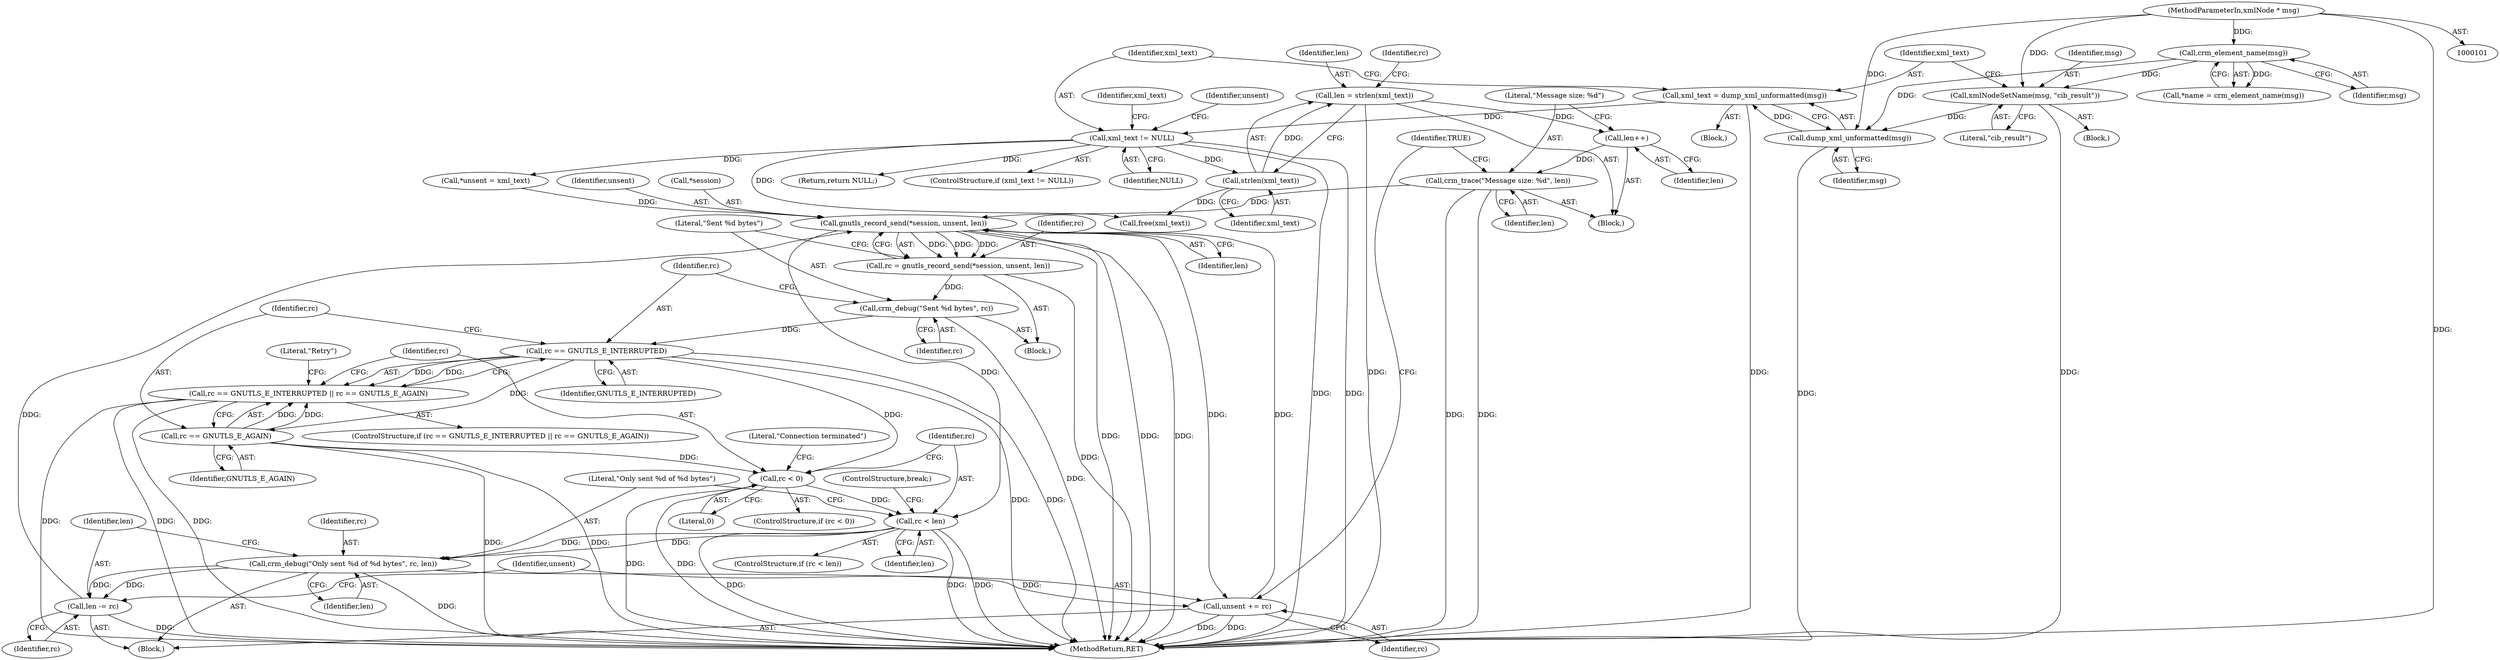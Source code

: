 digraph "1_pacemaker_564f7cc2a51dcd2f28ab12a13394f31be5aa3c93_15@API" {
"1000137" [label="(Call,len = strlen(xml_text))"];
"1000139" [label="(Call,strlen(xml_text))"];
"1000128" [label="(Call,xml_text != NULL)"];
"1000123" [label="(Call,xml_text = dump_xml_unformatted(msg))"];
"1000125" [label="(Call,dump_xml_unformatted(msg))"];
"1000112" [label="(Call,crm_element_name(msg))"];
"1000103" [label="(MethodParameterIn,xmlNode * msg)"];
"1000119" [label="(Call,xmlNodeSetName(msg, \"cib_result\"))"];
"1000145" [label="(Call,len++)"];
"1000147" [label="(Call,crm_trace(\"Message size: %d\", len))"];
"1000155" [label="(Call,gnutls_record_send(*session, unsent, len))"];
"1000153" [label="(Call,rc = gnutls_record_send(*session, unsent, len))"];
"1000160" [label="(Call,crm_debug(\"Sent %d bytes\", rc))"];
"1000165" [label="(Call,rc == GNUTLS_E_INTERRUPTED)"];
"1000164" [label="(Call,rc == GNUTLS_E_INTERRUPTED || rc == GNUTLS_E_AGAIN)"];
"1000168" [label="(Call,rc == GNUTLS_E_AGAIN)"];
"1000176" [label="(Call,rc < 0)"];
"1000185" [label="(Call,rc < len)"];
"1000189" [label="(Call,crm_debug(\"Only sent %d of %d bytes\", rc, len))"];
"1000193" [label="(Call,len -= rc)"];
"1000196" [label="(Call,unsent += rc)"];
"1000133" [label="(Call,*unsent = xml_text)"];
"1000143" [label="(Identifier,rc)"];
"1000204" [label="(Return,return NULL;)"];
"1000161" [label="(Literal,\"Sent %d bytes\")"];
"1000124" [label="(Identifier,xml_text)"];
"1000173" [label="(Literal,\"Retry\")"];
"1000177" [label="(Identifier,rc)"];
"1000190" [label="(Literal,\"Only sent %d of %d bytes\")"];
"1000194" [label="(Identifier,len)"];
"1000192" [label="(Identifier,len)"];
"1000156" [label="(Call,*session)"];
"1000137" [label="(Call,len = strlen(xml_text))"];
"1000128" [label="(Call,xml_text != NULL)"];
"1000168" [label="(Call,rc == GNUTLS_E_AGAIN)"];
"1000134" [label="(Identifier,unsent)"];
"1000118" [label="(Block,)"];
"1000123" [label="(Call,xml_text = dump_xml_unformatted(msg))"];
"1000186" [label="(Identifier,rc)"];
"1000184" [label="(ControlStructure,if (rc < len))"];
"1000203" [label="(Identifier,xml_text)"];
"1000195" [label="(Identifier,rc)"];
"1000125" [label="(Call,dump_xml_unformatted(msg))"];
"1000155" [label="(Call,gnutls_record_send(*session, unsent, len))"];
"1000152" [label="(Block,)"];
"1000166" [label="(Identifier,rc)"];
"1000119" [label="(Call,xmlNodeSetName(msg, \"cib_result\"))"];
"1000164" [label="(Call,rc == GNUTLS_E_INTERRUPTED || rc == GNUTLS_E_AGAIN)"];
"1000159" [label="(Identifier,len)"];
"1000191" [label="(Identifier,rc)"];
"1000140" [label="(Identifier,xml_text)"];
"1000120" [label="(Identifier,msg)"];
"1000110" [label="(Call,*name = crm_element_name(msg))"];
"1000162" [label="(Identifier,rc)"];
"1000187" [label="(Identifier,len)"];
"1000198" [label="(Identifier,rc)"];
"1000129" [label="(Identifier,xml_text)"];
"1000145" [label="(Call,len++)"];
"1000138" [label="(Identifier,len)"];
"1000127" [label="(ControlStructure,if (xml_text != NULL))"];
"1000197" [label="(Identifier,unsent)"];
"1000126" [label="(Identifier,msg)"];
"1000130" [label="(Identifier,NULL)"];
"1000178" [label="(Literal,0)"];
"1000201" [label="(ControlStructure,break;)"];
"1000189" [label="(Call,crm_debug(\"Only sent %d of %d bytes\", rc, len))"];
"1000176" [label="(Call,rc < 0)"];
"1000170" [label="(Identifier,GNUTLS_E_AGAIN)"];
"1000103" [label="(MethodParameterIn,xmlNode * msg)"];
"1000146" [label="(Identifier,len)"];
"1000121" [label="(Literal,\"cib_result\")"];
"1000112" [label="(Call,crm_element_name(msg))"];
"1000139" [label="(Call,strlen(xml_text))"];
"1000206" [label="(MethodReturn,RET)"];
"1000158" [label="(Identifier,unsent)"];
"1000196" [label="(Call,unsent += rc)"];
"1000148" [label="(Literal,\"Message size: %d\")"];
"1000175" [label="(ControlStructure,if (rc < 0))"];
"1000149" [label="(Identifier,len)"];
"1000113" [label="(Identifier,msg)"];
"1000153" [label="(Call,rc = gnutls_record_send(*session, unsent, len))"];
"1000163" [label="(ControlStructure,if (rc == GNUTLS_E_INTERRUPTED || rc == GNUTLS_E_AGAIN))"];
"1000154" [label="(Identifier,rc)"];
"1000188" [label="(Block,)"];
"1000147" [label="(Call,crm_trace(\"Message size: %d\", len))"];
"1000160" [label="(Call,crm_debug(\"Sent %d bytes\", rc))"];
"1000202" [label="(Call,free(xml_text))"];
"1000131" [label="(Block,)"];
"1000193" [label="(Call,len -= rc)"];
"1000104" [label="(Block,)"];
"1000185" [label="(Call,rc < len)"];
"1000167" [label="(Identifier,GNUTLS_E_INTERRUPTED)"];
"1000151" [label="(Identifier,TRUE)"];
"1000169" [label="(Identifier,rc)"];
"1000181" [label="(Literal,\"Connection terminated\")"];
"1000165" [label="(Call,rc == GNUTLS_E_INTERRUPTED)"];
"1000137" -> "1000131"  [label="AST: "];
"1000137" -> "1000139"  [label="CFG: "];
"1000138" -> "1000137"  [label="AST: "];
"1000139" -> "1000137"  [label="AST: "];
"1000143" -> "1000137"  [label="CFG: "];
"1000137" -> "1000206"  [label="DDG: "];
"1000139" -> "1000137"  [label="DDG: "];
"1000137" -> "1000145"  [label="DDG: "];
"1000139" -> "1000140"  [label="CFG: "];
"1000140" -> "1000139"  [label="AST: "];
"1000128" -> "1000139"  [label="DDG: "];
"1000139" -> "1000202"  [label="DDG: "];
"1000128" -> "1000127"  [label="AST: "];
"1000128" -> "1000130"  [label="CFG: "];
"1000129" -> "1000128"  [label="AST: "];
"1000130" -> "1000128"  [label="AST: "];
"1000134" -> "1000128"  [label="CFG: "];
"1000203" -> "1000128"  [label="CFG: "];
"1000128" -> "1000206"  [label="DDG: "];
"1000128" -> "1000206"  [label="DDG: "];
"1000123" -> "1000128"  [label="DDG: "];
"1000128" -> "1000133"  [label="DDG: "];
"1000128" -> "1000202"  [label="DDG: "];
"1000128" -> "1000204"  [label="DDG: "];
"1000123" -> "1000104"  [label="AST: "];
"1000123" -> "1000125"  [label="CFG: "];
"1000124" -> "1000123"  [label="AST: "];
"1000125" -> "1000123"  [label="AST: "];
"1000129" -> "1000123"  [label="CFG: "];
"1000123" -> "1000206"  [label="DDG: "];
"1000125" -> "1000123"  [label="DDG: "];
"1000125" -> "1000126"  [label="CFG: "];
"1000126" -> "1000125"  [label="AST: "];
"1000125" -> "1000206"  [label="DDG: "];
"1000112" -> "1000125"  [label="DDG: "];
"1000119" -> "1000125"  [label="DDG: "];
"1000103" -> "1000125"  [label="DDG: "];
"1000112" -> "1000110"  [label="AST: "];
"1000112" -> "1000113"  [label="CFG: "];
"1000113" -> "1000112"  [label="AST: "];
"1000110" -> "1000112"  [label="CFG: "];
"1000112" -> "1000110"  [label="DDG: "];
"1000103" -> "1000112"  [label="DDG: "];
"1000112" -> "1000119"  [label="DDG: "];
"1000103" -> "1000101"  [label="AST: "];
"1000103" -> "1000206"  [label="DDG: "];
"1000103" -> "1000119"  [label="DDG: "];
"1000119" -> "1000118"  [label="AST: "];
"1000119" -> "1000121"  [label="CFG: "];
"1000120" -> "1000119"  [label="AST: "];
"1000121" -> "1000119"  [label="AST: "];
"1000124" -> "1000119"  [label="CFG: "];
"1000119" -> "1000206"  [label="DDG: "];
"1000145" -> "1000131"  [label="AST: "];
"1000145" -> "1000146"  [label="CFG: "];
"1000146" -> "1000145"  [label="AST: "];
"1000148" -> "1000145"  [label="CFG: "];
"1000145" -> "1000147"  [label="DDG: "];
"1000147" -> "1000131"  [label="AST: "];
"1000147" -> "1000149"  [label="CFG: "];
"1000148" -> "1000147"  [label="AST: "];
"1000149" -> "1000147"  [label="AST: "];
"1000151" -> "1000147"  [label="CFG: "];
"1000147" -> "1000206"  [label="DDG: "];
"1000147" -> "1000206"  [label="DDG: "];
"1000147" -> "1000155"  [label="DDG: "];
"1000155" -> "1000153"  [label="AST: "];
"1000155" -> "1000159"  [label="CFG: "];
"1000156" -> "1000155"  [label="AST: "];
"1000158" -> "1000155"  [label="AST: "];
"1000159" -> "1000155"  [label="AST: "];
"1000153" -> "1000155"  [label="CFG: "];
"1000155" -> "1000206"  [label="DDG: "];
"1000155" -> "1000206"  [label="DDG: "];
"1000155" -> "1000206"  [label="DDG: "];
"1000155" -> "1000153"  [label="DDG: "];
"1000155" -> "1000153"  [label="DDG: "];
"1000155" -> "1000153"  [label="DDG: "];
"1000196" -> "1000155"  [label="DDG: "];
"1000133" -> "1000155"  [label="DDG: "];
"1000193" -> "1000155"  [label="DDG: "];
"1000155" -> "1000185"  [label="DDG: "];
"1000155" -> "1000196"  [label="DDG: "];
"1000153" -> "1000152"  [label="AST: "];
"1000154" -> "1000153"  [label="AST: "];
"1000161" -> "1000153"  [label="CFG: "];
"1000153" -> "1000206"  [label="DDG: "];
"1000153" -> "1000160"  [label="DDG: "];
"1000160" -> "1000152"  [label="AST: "];
"1000160" -> "1000162"  [label="CFG: "];
"1000161" -> "1000160"  [label="AST: "];
"1000162" -> "1000160"  [label="AST: "];
"1000166" -> "1000160"  [label="CFG: "];
"1000160" -> "1000206"  [label="DDG: "];
"1000160" -> "1000165"  [label="DDG: "];
"1000165" -> "1000164"  [label="AST: "];
"1000165" -> "1000167"  [label="CFG: "];
"1000166" -> "1000165"  [label="AST: "];
"1000167" -> "1000165"  [label="AST: "];
"1000169" -> "1000165"  [label="CFG: "];
"1000164" -> "1000165"  [label="CFG: "];
"1000165" -> "1000206"  [label="DDG: "];
"1000165" -> "1000206"  [label="DDG: "];
"1000165" -> "1000164"  [label="DDG: "];
"1000165" -> "1000164"  [label="DDG: "];
"1000165" -> "1000168"  [label="DDG: "];
"1000165" -> "1000176"  [label="DDG: "];
"1000164" -> "1000163"  [label="AST: "];
"1000164" -> "1000168"  [label="CFG: "];
"1000168" -> "1000164"  [label="AST: "];
"1000173" -> "1000164"  [label="CFG: "];
"1000177" -> "1000164"  [label="CFG: "];
"1000164" -> "1000206"  [label="DDG: "];
"1000164" -> "1000206"  [label="DDG: "];
"1000164" -> "1000206"  [label="DDG: "];
"1000168" -> "1000164"  [label="DDG: "];
"1000168" -> "1000164"  [label="DDG: "];
"1000168" -> "1000170"  [label="CFG: "];
"1000169" -> "1000168"  [label="AST: "];
"1000170" -> "1000168"  [label="AST: "];
"1000168" -> "1000206"  [label="DDG: "];
"1000168" -> "1000206"  [label="DDG: "];
"1000168" -> "1000176"  [label="DDG: "];
"1000176" -> "1000175"  [label="AST: "];
"1000176" -> "1000178"  [label="CFG: "];
"1000177" -> "1000176"  [label="AST: "];
"1000178" -> "1000176"  [label="AST: "];
"1000181" -> "1000176"  [label="CFG: "];
"1000186" -> "1000176"  [label="CFG: "];
"1000176" -> "1000206"  [label="DDG: "];
"1000176" -> "1000206"  [label="DDG: "];
"1000176" -> "1000185"  [label="DDG: "];
"1000185" -> "1000184"  [label="AST: "];
"1000185" -> "1000187"  [label="CFG: "];
"1000186" -> "1000185"  [label="AST: "];
"1000187" -> "1000185"  [label="AST: "];
"1000190" -> "1000185"  [label="CFG: "];
"1000201" -> "1000185"  [label="CFG: "];
"1000185" -> "1000206"  [label="DDG: "];
"1000185" -> "1000206"  [label="DDG: "];
"1000185" -> "1000206"  [label="DDG: "];
"1000185" -> "1000189"  [label="DDG: "];
"1000185" -> "1000189"  [label="DDG: "];
"1000189" -> "1000188"  [label="AST: "];
"1000189" -> "1000192"  [label="CFG: "];
"1000190" -> "1000189"  [label="AST: "];
"1000191" -> "1000189"  [label="AST: "];
"1000192" -> "1000189"  [label="AST: "];
"1000194" -> "1000189"  [label="CFG: "];
"1000189" -> "1000206"  [label="DDG: "];
"1000189" -> "1000193"  [label="DDG: "];
"1000189" -> "1000193"  [label="DDG: "];
"1000189" -> "1000196"  [label="DDG: "];
"1000193" -> "1000188"  [label="AST: "];
"1000193" -> "1000195"  [label="CFG: "];
"1000194" -> "1000193"  [label="AST: "];
"1000195" -> "1000193"  [label="AST: "];
"1000197" -> "1000193"  [label="CFG: "];
"1000193" -> "1000206"  [label="DDG: "];
"1000196" -> "1000188"  [label="AST: "];
"1000196" -> "1000198"  [label="CFG: "];
"1000197" -> "1000196"  [label="AST: "];
"1000198" -> "1000196"  [label="AST: "];
"1000151" -> "1000196"  [label="CFG: "];
"1000196" -> "1000206"  [label="DDG: "];
"1000196" -> "1000206"  [label="DDG: "];
}
